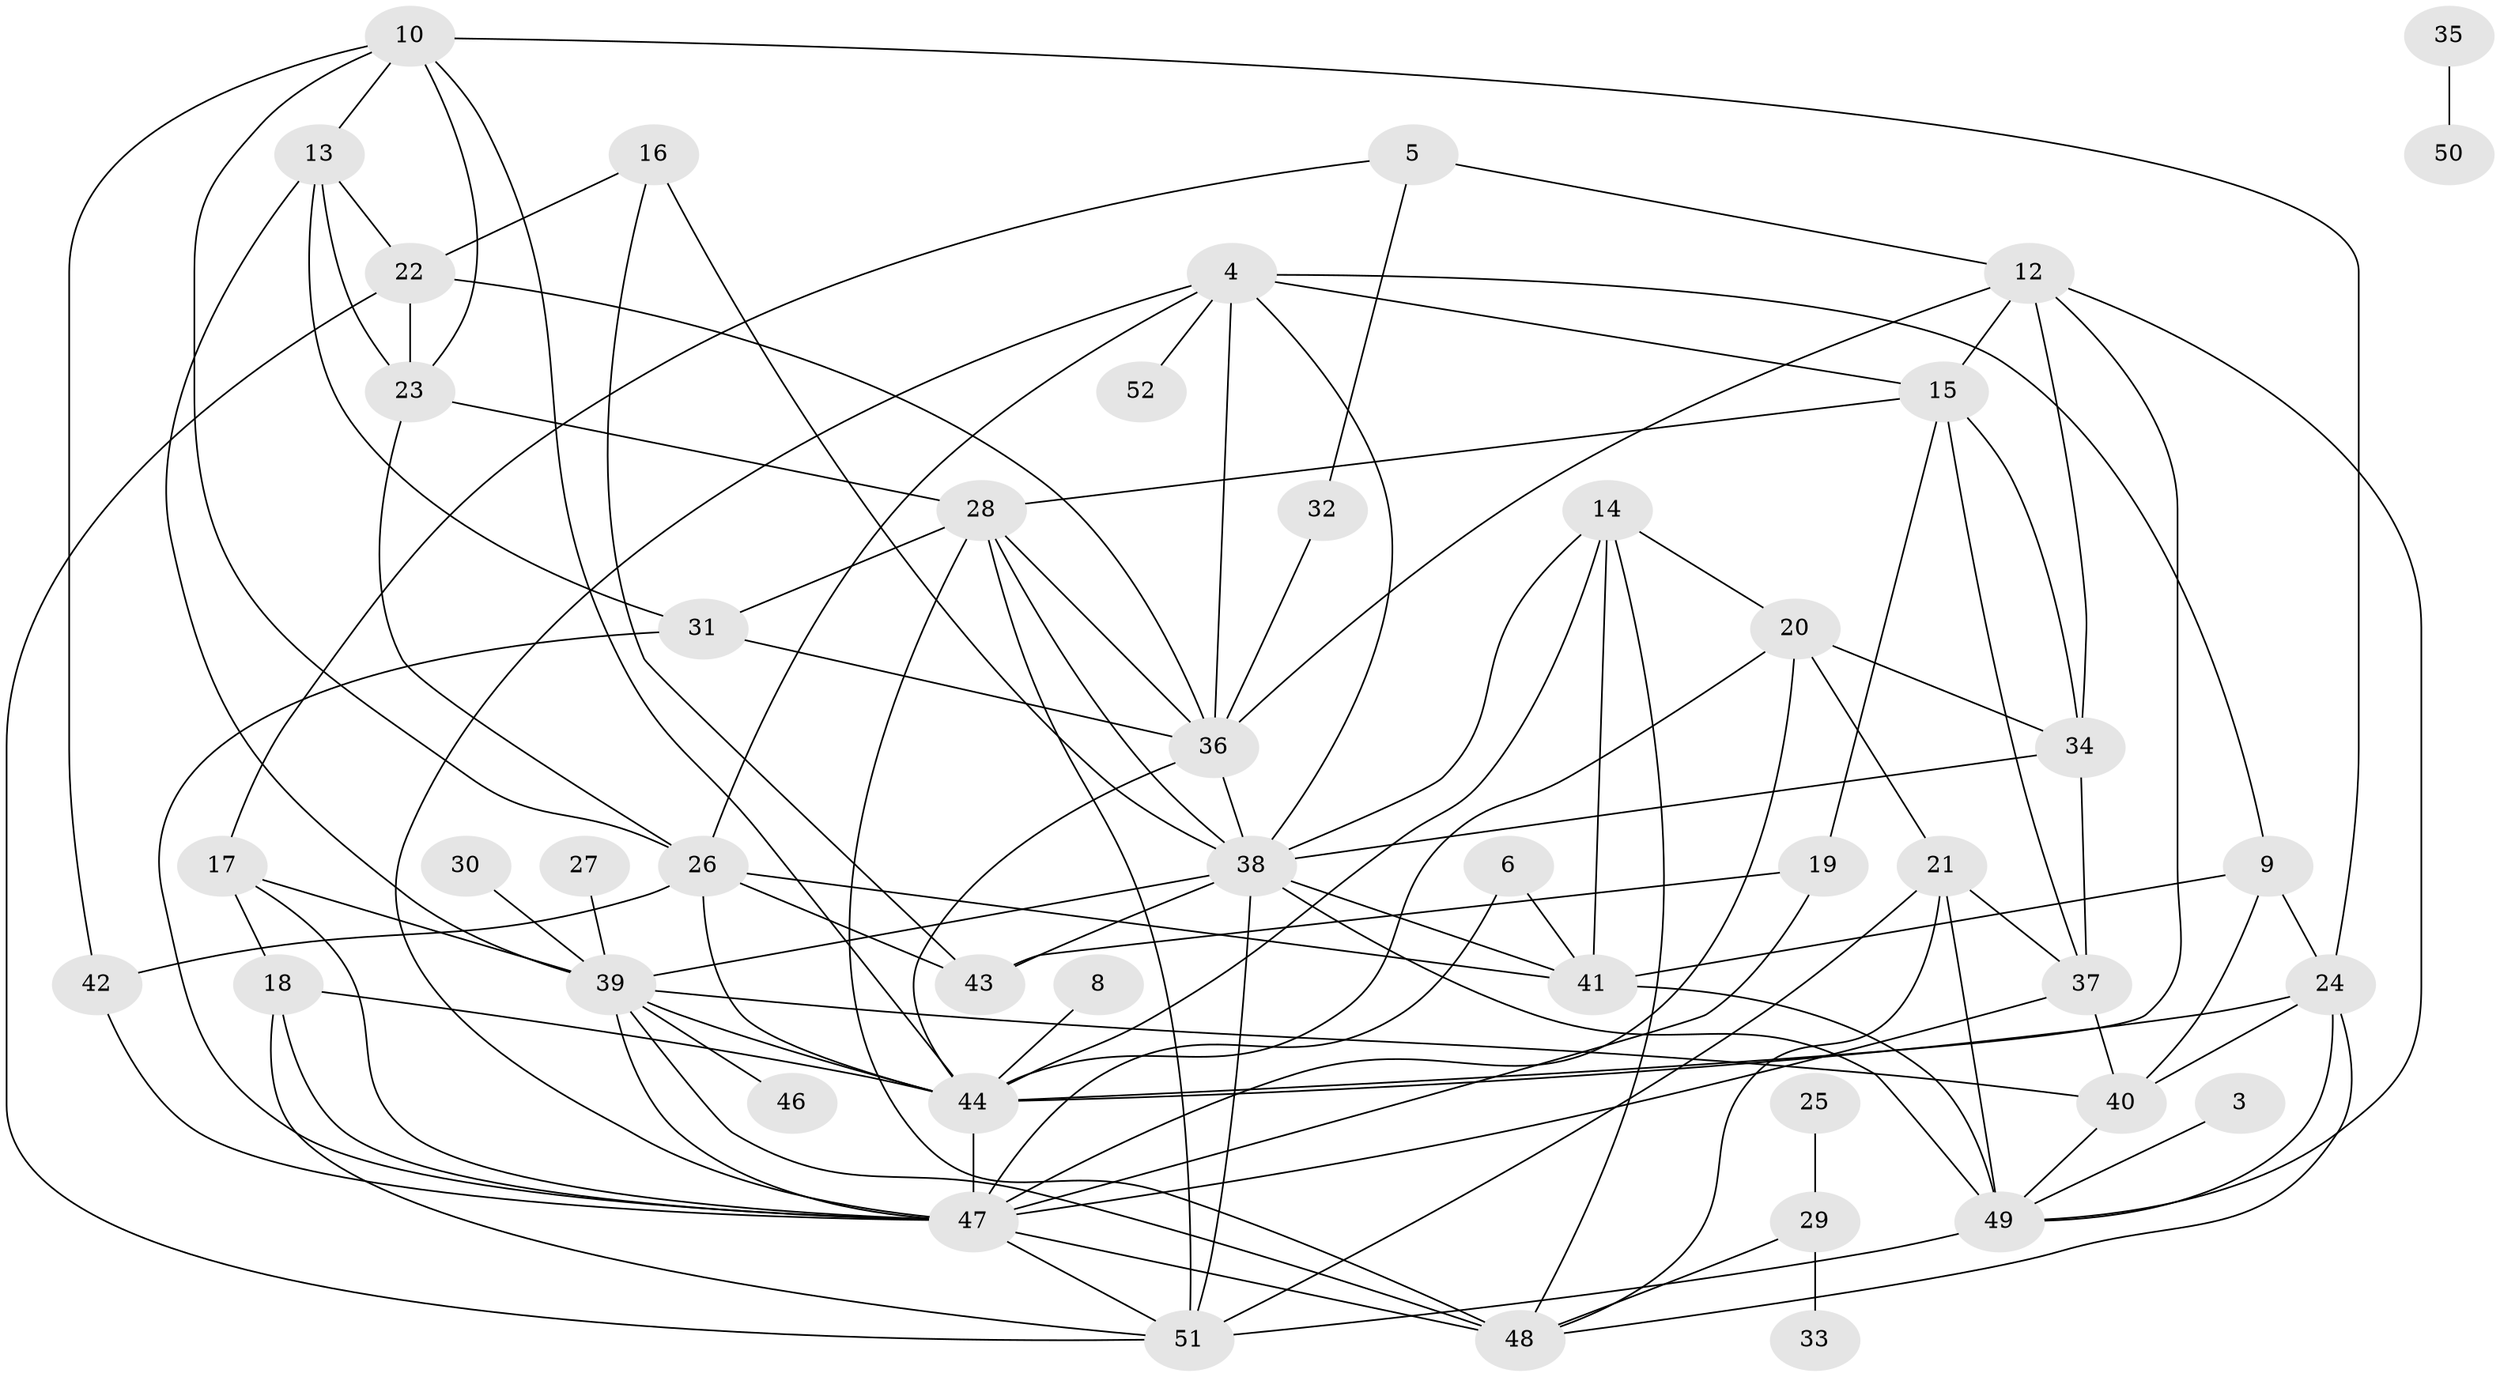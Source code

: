 // original degree distribution, {1: 0.15384615384615385, 3: 0.25961538461538464, 4: 0.18269230769230768, 0: 0.04807692307692308, 6: 0.09615384615384616, 5: 0.09615384615384616, 2: 0.11538461538461539, 7: 0.038461538461538464, 9: 0.009615384615384616}
// Generated by graph-tools (version 1.1) at 2025/49/03/09/25 03:49:08]
// undirected, 47 vertices, 110 edges
graph export_dot {
graph [start="1"]
  node [color=gray90,style=filled];
  3;
  4;
  5;
  6;
  8;
  9;
  10;
  12;
  13;
  14;
  15;
  16;
  17;
  18;
  19;
  20;
  21;
  22;
  23;
  24;
  25;
  26;
  27;
  28;
  29;
  30;
  31;
  32;
  33;
  34;
  35;
  36;
  37;
  38;
  39;
  40;
  41;
  42;
  43;
  44;
  46;
  47;
  48;
  49;
  50;
  51;
  52;
  3 -- 49 [weight=1.0];
  4 -- 9 [weight=1.0];
  4 -- 15 [weight=1.0];
  4 -- 26 [weight=1.0];
  4 -- 36 [weight=1.0];
  4 -- 38 [weight=1.0];
  4 -- 47 [weight=1.0];
  4 -- 52 [weight=1.0];
  5 -- 12 [weight=1.0];
  5 -- 17 [weight=1.0];
  5 -- 32 [weight=1.0];
  6 -- 41 [weight=1.0];
  6 -- 47 [weight=1.0];
  8 -- 44 [weight=1.0];
  9 -- 24 [weight=1.0];
  9 -- 40 [weight=1.0];
  9 -- 41 [weight=1.0];
  10 -- 13 [weight=1.0];
  10 -- 23 [weight=1.0];
  10 -- 24 [weight=1.0];
  10 -- 26 [weight=1.0];
  10 -- 42 [weight=1.0];
  10 -- 44 [weight=1.0];
  12 -- 15 [weight=1.0];
  12 -- 34 [weight=1.0];
  12 -- 36 [weight=1.0];
  12 -- 44 [weight=1.0];
  12 -- 49 [weight=1.0];
  13 -- 22 [weight=1.0];
  13 -- 23 [weight=1.0];
  13 -- 31 [weight=1.0];
  13 -- 39 [weight=1.0];
  14 -- 20 [weight=1.0];
  14 -- 38 [weight=1.0];
  14 -- 41 [weight=1.0];
  14 -- 44 [weight=1.0];
  14 -- 48 [weight=1.0];
  15 -- 19 [weight=1.0];
  15 -- 28 [weight=1.0];
  15 -- 34 [weight=1.0];
  15 -- 37 [weight=1.0];
  16 -- 22 [weight=1.0];
  16 -- 38 [weight=1.0];
  16 -- 43 [weight=1.0];
  17 -- 18 [weight=1.0];
  17 -- 39 [weight=1.0];
  17 -- 47 [weight=2.0];
  18 -- 44 [weight=1.0];
  18 -- 47 [weight=1.0];
  18 -- 51 [weight=1.0];
  19 -- 43 [weight=1.0];
  19 -- 47 [weight=1.0];
  20 -- 21 [weight=1.0];
  20 -- 34 [weight=1.0];
  20 -- 44 [weight=1.0];
  20 -- 47 [weight=1.0];
  21 -- 37 [weight=1.0];
  21 -- 48 [weight=1.0];
  21 -- 49 [weight=1.0];
  21 -- 51 [weight=1.0];
  22 -- 23 [weight=1.0];
  22 -- 36 [weight=1.0];
  22 -- 51 [weight=1.0];
  23 -- 26 [weight=1.0];
  23 -- 28 [weight=1.0];
  24 -- 40 [weight=1.0];
  24 -- 44 [weight=2.0];
  24 -- 48 [weight=1.0];
  24 -- 49 [weight=1.0];
  25 -- 29 [weight=1.0];
  26 -- 41 [weight=1.0];
  26 -- 42 [weight=1.0];
  26 -- 43 [weight=2.0];
  26 -- 44 [weight=2.0];
  27 -- 39 [weight=1.0];
  28 -- 31 [weight=1.0];
  28 -- 36 [weight=1.0];
  28 -- 38 [weight=1.0];
  28 -- 48 [weight=1.0];
  28 -- 51 [weight=1.0];
  29 -- 33 [weight=1.0];
  29 -- 48 [weight=1.0];
  30 -- 39 [weight=1.0];
  31 -- 36 [weight=1.0];
  31 -- 47 [weight=1.0];
  32 -- 36 [weight=1.0];
  34 -- 37 [weight=1.0];
  34 -- 38 [weight=1.0];
  35 -- 50 [weight=1.0];
  36 -- 38 [weight=1.0];
  36 -- 44 [weight=1.0];
  37 -- 40 [weight=1.0];
  37 -- 47 [weight=1.0];
  38 -- 39 [weight=1.0];
  38 -- 41 [weight=1.0];
  38 -- 43 [weight=1.0];
  38 -- 49 [weight=1.0];
  38 -- 51 [weight=1.0];
  39 -- 40 [weight=1.0];
  39 -- 44 [weight=1.0];
  39 -- 46 [weight=1.0];
  39 -- 47 [weight=1.0];
  39 -- 48 [weight=1.0];
  40 -- 49 [weight=1.0];
  41 -- 49 [weight=3.0];
  42 -- 47 [weight=1.0];
  44 -- 47 [weight=1.0];
  47 -- 48 [weight=2.0];
  47 -- 51 [weight=1.0];
  49 -- 51 [weight=1.0];
}
